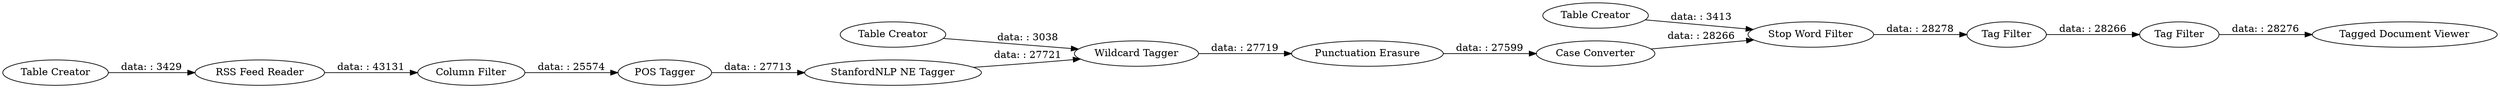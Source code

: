 digraph {
	"-4693530963763627660_10" [label="Wildcard Tagger"]
	"-4693530963763627660_17" [label="Tag Filter"]
	"-4693530963763627660_23" [label="Punctuation Erasure"]
	"-4693530963763627660_24" [label="Case Converter"]
	"-4693530963763627660_20" [label="Tag Filter"]
	"-4693530963763627660_11" [label="Table Creator"]
	"-4693530963763627660_53" [label="RSS Feed Reader"]
	"-4693530963763627660_60" [label="Column Filter"]
	"-4693530963763627660_9" [label="StanfordNLP NE Tagger"]
	"-4693530963763627660_7" [label="POS Tagger"]
	"-4693530963763627660_42" [label="Table Creator"]
	"-4693530963763627660_18" [label="Tagged Document Viewer"]
	"-4693530963763627660_15" [label="Stop Word Filter"]
	"-4693530963763627660_19" [label="Table Creator"]
	"-4693530963763627660_9" -> "-4693530963763627660_10" [label="data: : 27721"]
	"-4693530963763627660_24" -> "-4693530963763627660_15" [label="data: : 28266"]
	"-4693530963763627660_17" -> "-4693530963763627660_20" [label="data: : 28266"]
	"-4693530963763627660_15" -> "-4693530963763627660_17" [label="data: : 28278"]
	"-4693530963763627660_7" -> "-4693530963763627660_9" [label="data: : 27713"]
	"-4693530963763627660_60" -> "-4693530963763627660_7" [label="data: : 25574"]
	"-4693530963763627660_11" -> "-4693530963763627660_10" [label="data: : 3038"]
	"-4693530963763627660_53" -> "-4693530963763627660_60" [label="data: : 43131"]
	"-4693530963763627660_23" -> "-4693530963763627660_24" [label="data: : 27599"]
	"-4693530963763627660_10" -> "-4693530963763627660_23" [label="data: : 27719"]
	"-4693530963763627660_19" -> "-4693530963763627660_15" [label="data: : 3413"]
	"-4693530963763627660_20" -> "-4693530963763627660_18" [label="data: : 28276"]
	"-4693530963763627660_42" -> "-4693530963763627660_53" [label="data: : 3429"]
	rankdir=LR
}
